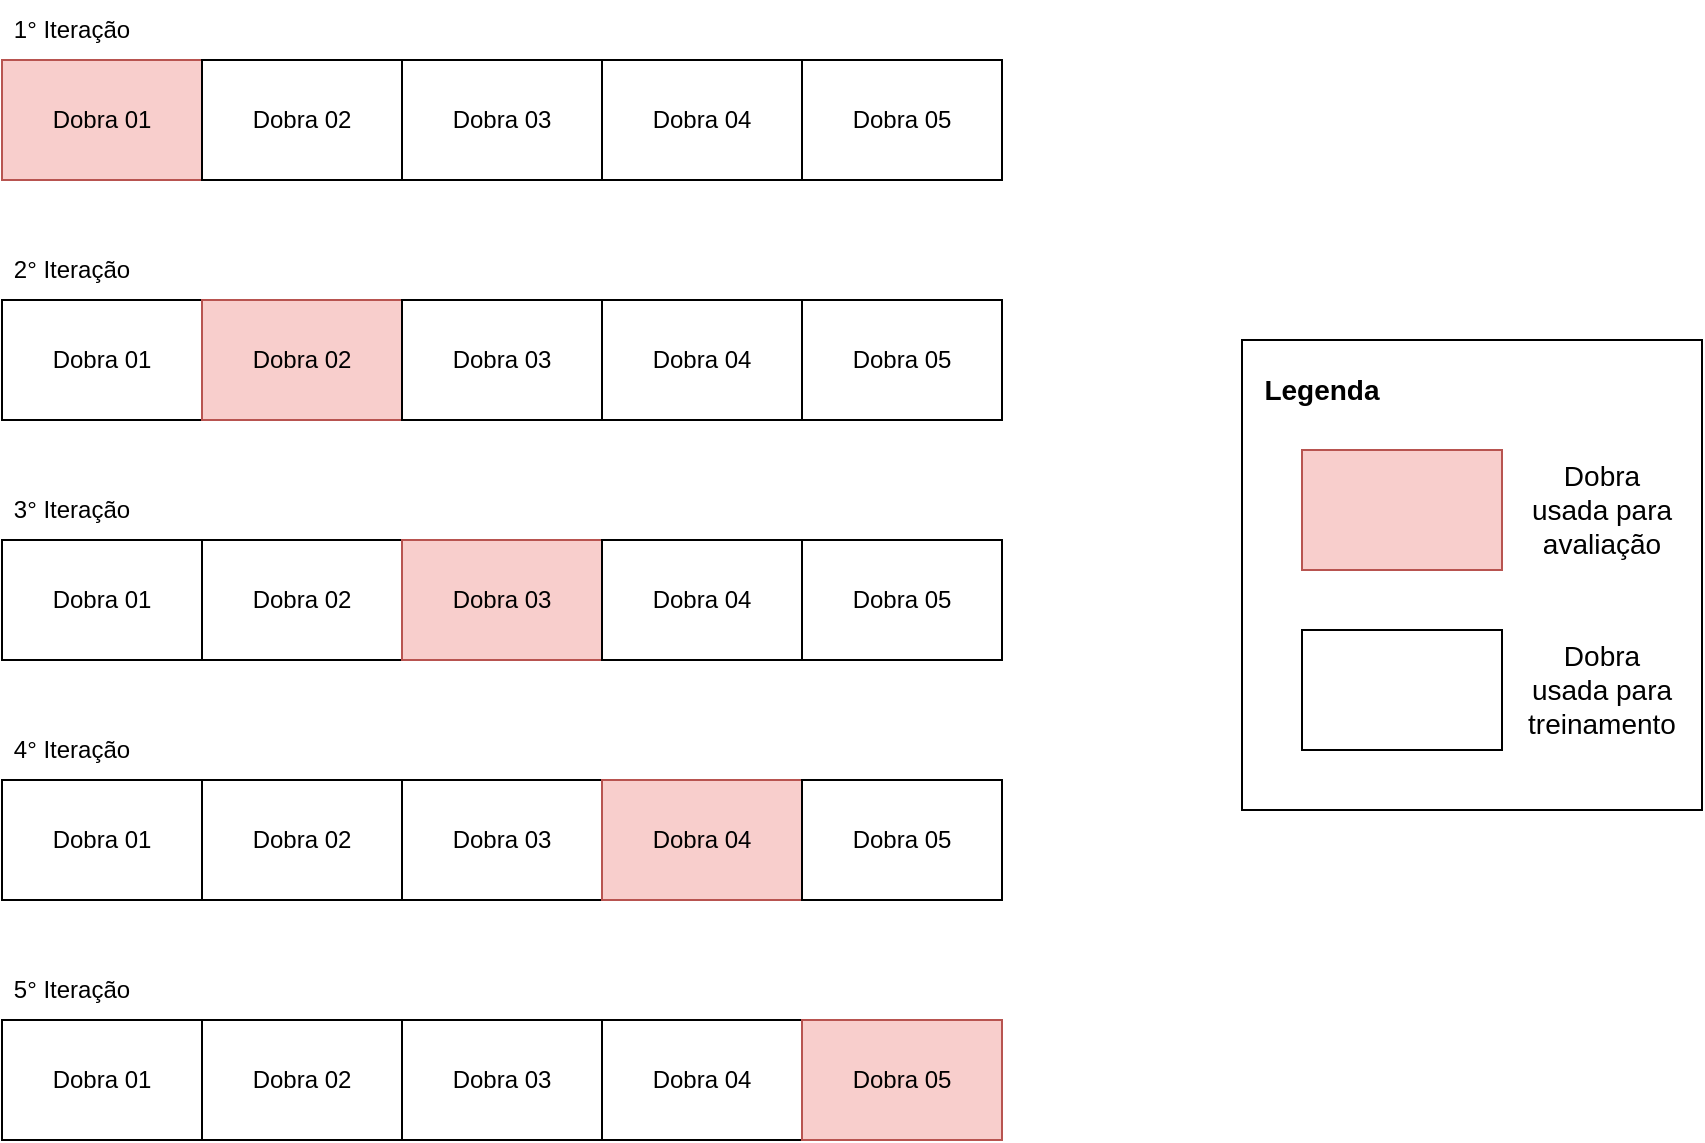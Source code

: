 <mxfile version="20.6.0" type="device"><diagram id="UtFRnGdHHBHIFuBYb-Bg" name="Página-1"><mxGraphModel dx="1038" dy="579" grid="1" gridSize="10" guides="1" tooltips="1" connect="1" arrows="1" fold="1" page="1" pageScale="1" pageWidth="827" pageHeight="1169" math="0" shadow="0"><root><mxCell id="0"/><mxCell id="1" parent="0"/><mxCell id="J1ub0UK5fHTUBPWquors-1" value="Dobra 01" style="rounded=0;whiteSpace=wrap;html=1;fillColor=#f8cecc;strokeColor=#b85450;" vertex="1" parent="1"><mxGeometry x="70" y="230" width="100" height="60" as="geometry"/></mxCell><mxCell id="J1ub0UK5fHTUBPWquors-3" value="Dobra 02" style="rounded=0;whiteSpace=wrap;html=1;" vertex="1" parent="1"><mxGeometry x="170" y="230" width="100" height="60" as="geometry"/></mxCell><mxCell id="J1ub0UK5fHTUBPWquors-4" value="Dobra 03" style="rounded=0;whiteSpace=wrap;html=1;" vertex="1" parent="1"><mxGeometry x="270" y="230" width="100" height="60" as="geometry"/></mxCell><mxCell id="J1ub0UK5fHTUBPWquors-5" value="Dobra 04" style="rounded=0;whiteSpace=wrap;html=1;" vertex="1" parent="1"><mxGeometry x="370" y="230" width="100" height="60" as="geometry"/></mxCell><mxCell id="J1ub0UK5fHTUBPWquors-6" value="Dobra 05" style="rounded=0;whiteSpace=wrap;html=1;" vertex="1" parent="1"><mxGeometry x="470" y="230" width="100" height="60" as="geometry"/></mxCell><mxCell id="J1ub0UK5fHTUBPWquors-27" value="Dobra 01" style="rounded=0;whiteSpace=wrap;html=1;" vertex="1" parent="1"><mxGeometry x="70" y="350" width="100" height="60" as="geometry"/></mxCell><mxCell id="J1ub0UK5fHTUBPWquors-28" value="Dobra 02" style="rounded=0;whiteSpace=wrap;html=1;fillColor=#f8cecc;strokeColor=#b85450;" vertex="1" parent="1"><mxGeometry x="170" y="350" width="100" height="60" as="geometry"/></mxCell><mxCell id="J1ub0UK5fHTUBPWquors-29" value="Dobra 03" style="rounded=0;whiteSpace=wrap;html=1;" vertex="1" parent="1"><mxGeometry x="270" y="350" width="100" height="60" as="geometry"/></mxCell><mxCell id="J1ub0UK5fHTUBPWquors-30" value="Dobra 04" style="rounded=0;whiteSpace=wrap;html=1;" vertex="1" parent="1"><mxGeometry x="370" y="350" width="100" height="60" as="geometry"/></mxCell><mxCell id="J1ub0UK5fHTUBPWquors-31" value="Dobra 05" style="rounded=0;whiteSpace=wrap;html=1;" vertex="1" parent="1"><mxGeometry x="470" y="350" width="100" height="60" as="geometry"/></mxCell><mxCell id="J1ub0UK5fHTUBPWquors-32" value="Dobra 01" style="rounded=0;whiteSpace=wrap;html=1;" vertex="1" parent="1"><mxGeometry x="70" y="470" width="100" height="60" as="geometry"/></mxCell><mxCell id="J1ub0UK5fHTUBPWquors-33" value="Dobra 02" style="rounded=0;whiteSpace=wrap;html=1;" vertex="1" parent="1"><mxGeometry x="170" y="470" width="100" height="60" as="geometry"/></mxCell><mxCell id="J1ub0UK5fHTUBPWquors-34" value="Dobra 03" style="rounded=0;whiteSpace=wrap;html=1;fillColor=#f8cecc;strokeColor=#b85450;" vertex="1" parent="1"><mxGeometry x="270" y="470" width="100" height="60" as="geometry"/></mxCell><mxCell id="J1ub0UK5fHTUBPWquors-35" value="Dobra 04" style="rounded=0;whiteSpace=wrap;html=1;" vertex="1" parent="1"><mxGeometry x="370" y="470" width="100" height="60" as="geometry"/></mxCell><mxCell id="J1ub0UK5fHTUBPWquors-36" value="Dobra 05" style="rounded=0;whiteSpace=wrap;html=1;" vertex="1" parent="1"><mxGeometry x="470" y="470" width="100" height="60" as="geometry"/></mxCell><mxCell id="J1ub0UK5fHTUBPWquors-37" value="Dobra 01" style="rounded=0;whiteSpace=wrap;html=1;" vertex="1" parent="1"><mxGeometry x="70" y="590" width="100" height="60" as="geometry"/></mxCell><mxCell id="J1ub0UK5fHTUBPWquors-38" value="Dobra 02" style="rounded=0;whiteSpace=wrap;html=1;" vertex="1" parent="1"><mxGeometry x="170" y="590" width="100" height="60" as="geometry"/></mxCell><mxCell id="J1ub0UK5fHTUBPWquors-39" value="Dobra 03" style="rounded=0;whiteSpace=wrap;html=1;" vertex="1" parent="1"><mxGeometry x="270" y="590" width="100" height="60" as="geometry"/></mxCell><mxCell id="J1ub0UK5fHTUBPWquors-40" value="Dobra 04" style="rounded=0;whiteSpace=wrap;html=1;fillColor=#f8cecc;strokeColor=#b85450;" vertex="1" parent="1"><mxGeometry x="370" y="590" width="100" height="60" as="geometry"/></mxCell><mxCell id="J1ub0UK5fHTUBPWquors-41" value="Dobra 05" style="rounded=0;whiteSpace=wrap;html=1;" vertex="1" parent="1"><mxGeometry x="470" y="590" width="100" height="60" as="geometry"/></mxCell><mxCell id="J1ub0UK5fHTUBPWquors-42" value="Dobra 01" style="rounded=0;whiteSpace=wrap;html=1;" vertex="1" parent="1"><mxGeometry x="70" y="710" width="100" height="60" as="geometry"/></mxCell><mxCell id="J1ub0UK5fHTUBPWquors-43" value="Dobra 02" style="rounded=0;whiteSpace=wrap;html=1;" vertex="1" parent="1"><mxGeometry x="170" y="710" width="100" height="60" as="geometry"/></mxCell><mxCell id="J1ub0UK5fHTUBPWquors-44" value="Dobra 03" style="rounded=0;whiteSpace=wrap;html=1;" vertex="1" parent="1"><mxGeometry x="270" y="710" width="100" height="60" as="geometry"/></mxCell><mxCell id="J1ub0UK5fHTUBPWquors-45" value="Dobra 04" style="rounded=0;whiteSpace=wrap;html=1;" vertex="1" parent="1"><mxGeometry x="370" y="710" width="100" height="60" as="geometry"/></mxCell><mxCell id="J1ub0UK5fHTUBPWquors-46" value="Dobra 05" style="rounded=0;whiteSpace=wrap;html=1;fillColor=#f8cecc;strokeColor=#b85450;" vertex="1" parent="1"><mxGeometry x="470" y="710" width="100" height="60" as="geometry"/></mxCell><mxCell id="J1ub0UK5fHTUBPWquors-47" value="1° Iteração" style="text;html=1;strokeColor=none;fillColor=none;align=center;verticalAlign=middle;whiteSpace=wrap;rounded=0;" vertex="1" parent="1"><mxGeometry x="70" y="200" width="70" height="30" as="geometry"/></mxCell><mxCell id="J1ub0UK5fHTUBPWquors-48" value="2° Iteração" style="text;html=1;strokeColor=none;fillColor=none;align=center;verticalAlign=middle;whiteSpace=wrap;rounded=0;" vertex="1" parent="1"><mxGeometry x="70" y="320" width="70" height="30" as="geometry"/></mxCell><mxCell id="J1ub0UK5fHTUBPWquors-49" value="3° Iteração" style="text;html=1;strokeColor=none;fillColor=none;align=center;verticalAlign=middle;whiteSpace=wrap;rounded=0;" vertex="1" parent="1"><mxGeometry x="70" y="440" width="70" height="30" as="geometry"/></mxCell><mxCell id="J1ub0UK5fHTUBPWquors-50" value="4° Iteração" style="text;html=1;strokeColor=none;fillColor=none;align=center;verticalAlign=middle;whiteSpace=wrap;rounded=0;" vertex="1" parent="1"><mxGeometry x="70" y="560" width="70" height="30" as="geometry"/></mxCell><mxCell id="J1ub0UK5fHTUBPWquors-51" value="5° Iteração" style="text;html=1;strokeColor=none;fillColor=none;align=center;verticalAlign=middle;whiteSpace=wrap;rounded=0;" vertex="1" parent="1"><mxGeometry x="70" y="680" width="70" height="30" as="geometry"/></mxCell><mxCell id="J1ub0UK5fHTUBPWquors-56" value="" style="rounded=0;whiteSpace=wrap;html=1;fillColor=#f8cecc;strokeColor=#b85450;" vertex="1" parent="1"><mxGeometry x="720" y="425" width="100" height="60" as="geometry"/></mxCell><mxCell id="J1ub0UK5fHTUBPWquors-57" value="" style="rounded=0;whiteSpace=wrap;html=1;" vertex="1" parent="1"><mxGeometry x="720" y="515" width="100" height="60" as="geometry"/></mxCell><mxCell id="J1ub0UK5fHTUBPWquors-58" value="&lt;font style=&quot;font-size: 14px;&quot;&gt;Dobra usada para avaliação&lt;/font&gt;" style="text;html=1;strokeColor=none;fillColor=none;align=center;verticalAlign=middle;whiteSpace=wrap;rounded=0;" vertex="1" parent="1"><mxGeometry x="830" y="440" width="80" height="30" as="geometry"/></mxCell><mxCell id="J1ub0UK5fHTUBPWquors-59" value="&lt;font style=&quot;font-size: 14px;&quot;&gt;Dobra usada para treinamento&lt;/font&gt;" style="text;html=1;strokeColor=none;fillColor=none;align=center;verticalAlign=middle;whiteSpace=wrap;rounded=0;" vertex="1" parent="1"><mxGeometry x="830" y="530" width="80" height="30" as="geometry"/></mxCell><mxCell id="J1ub0UK5fHTUBPWquors-61" value="" style="rounded=0;whiteSpace=wrap;html=1;fontSize=14;fillColor=none;" vertex="1" parent="1"><mxGeometry x="690" y="370" width="230" height="235" as="geometry"/></mxCell><mxCell id="J1ub0UK5fHTUBPWquors-62" value="&lt;b&gt;Legenda&lt;/b&gt;" style="text;html=1;strokeColor=none;fillColor=none;align=center;verticalAlign=middle;whiteSpace=wrap;rounded=0;fontSize=14;" vertex="1" parent="1"><mxGeometry x="700" y="380" width="60" height="30" as="geometry"/></mxCell></root></mxGraphModel></diagram></mxfile>